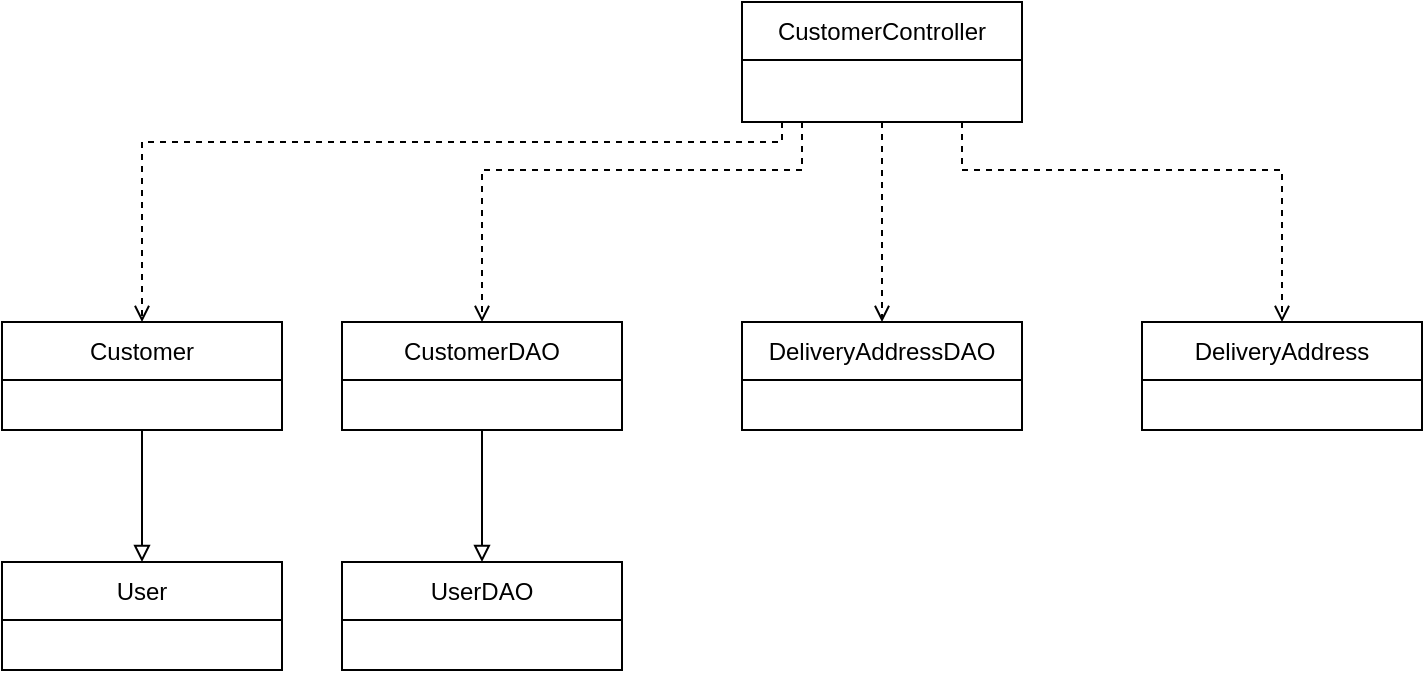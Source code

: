 <mxfile version="21.7.5" type="device">
  <diagram name="Page-1" id="SZJaXg89xZWWo9kZn6C0">
    <mxGraphModel dx="714" dy="418" grid="1" gridSize="10" guides="1" tooltips="1" connect="1" arrows="1" fold="1" page="1" pageScale="1" pageWidth="850" pageHeight="1100" math="0" shadow="0">
      <root>
        <mxCell id="0" />
        <mxCell id="1" parent="0" />
        <mxCell id="6wpSpjFva26ED7BOlQvb-4" style="edgeStyle=orthogonalEdgeStyle;rounded=0;orthogonalLoop=1;jettySize=auto;html=1;entryX=0.5;entryY=0;entryDx=0;entryDy=0;dashed=1;endArrow=open;endFill=0;" parent="1" target="6wpSpjFva26ED7BOlQvb-5" edge="1">
          <mxGeometry relative="1" as="geometry">
            <mxPoint x="550" y="480" as="targetPoint" />
            <Array as="points">
              <mxPoint x="640" y="380" />
              <mxPoint x="640" y="404" />
              <mxPoint x="480" y="404" />
            </Array>
            <mxPoint x="640" y="380" as="sourcePoint" />
          </mxGeometry>
        </mxCell>
        <mxCell id="6wpSpjFva26ED7BOlQvb-1" value="&lt;span style=&quot;font-weight: normal;&quot;&gt;CustomerController&lt;/span&gt;" style="swimlane;fontStyle=1;align=center;verticalAlign=middle;childLayout=stackLayout;horizontal=1;startSize=29;horizontalStack=0;resizeParent=1;resizeParentMax=0;resizeLast=0;collapsible=0;marginBottom=0;html=1;whiteSpace=wrap;" parent="1" vertex="1">
          <mxGeometry x="610" y="320" width="140" height="60" as="geometry" />
        </mxCell>
        <mxCell id="6wpSpjFva26ED7BOlQvb-5" value="&lt;span style=&quot;font-weight: normal;&quot;&gt;CustomerDAO&lt;/span&gt;" style="swimlane;fontStyle=1;align=center;verticalAlign=middle;childLayout=stackLayout;horizontal=1;startSize=29;horizontalStack=0;resizeParent=1;resizeParentMax=0;resizeLast=0;collapsible=0;marginBottom=0;html=1;whiteSpace=wrap;" parent="1" vertex="1">
          <mxGeometry x="410" y="480" width="140" height="54" as="geometry" />
        </mxCell>
        <mxCell id="bpLeUR2OloZFN9rNogPH-1" value="&lt;span style=&quot;font-weight: normal;&quot;&gt;DeliveryAddressDAO&lt;/span&gt;" style="swimlane;fontStyle=1;align=center;verticalAlign=middle;childLayout=stackLayout;horizontal=1;startSize=29;horizontalStack=0;resizeParent=1;resizeParentMax=0;resizeLast=0;collapsible=0;marginBottom=0;html=1;whiteSpace=wrap;" parent="1" vertex="1">
          <mxGeometry x="610" y="480" width="140" height="54" as="geometry" />
        </mxCell>
        <mxCell id="bpLeUR2OloZFN9rNogPH-5" value="" style="endArrow=block;html=1;rounded=0;endFill=0;entryX=0.5;entryY=0;entryDx=0;entryDy=0;exitX=0.5;exitY=1;exitDx=0;exitDy=0;" parent="1" source="6wpSpjFva26ED7BOlQvb-5" target="bpLeUR2OloZFN9rNogPH-6" edge="1">
          <mxGeometry width="50" height="50" relative="1" as="geometry">
            <mxPoint x="560" y="560" as="sourcePoint" />
            <mxPoint x="470" y="534" as="targetPoint" />
          </mxGeometry>
        </mxCell>
        <mxCell id="bpLeUR2OloZFN9rNogPH-6" value="&lt;span style=&quot;font-weight: normal;&quot;&gt;UserDAO&lt;/span&gt;" style="swimlane;fontStyle=1;align=center;verticalAlign=middle;childLayout=stackLayout;horizontal=1;startSize=29;horizontalStack=0;resizeParent=1;resizeParentMax=0;resizeLast=0;collapsible=0;marginBottom=0;html=1;whiteSpace=wrap;" parent="1" vertex="1">
          <mxGeometry x="410" y="600" width="140" height="54" as="geometry" />
        </mxCell>
        <mxCell id="bpLeUR2OloZFN9rNogPH-7" style="edgeStyle=orthogonalEdgeStyle;rounded=0;orthogonalLoop=1;jettySize=auto;html=1;entryX=0.5;entryY=0;entryDx=0;entryDy=0;dashed=1;endArrow=open;endFill=0;exitX=0.5;exitY=1;exitDx=0;exitDy=0;" parent="1" source="6wpSpjFva26ED7BOlQvb-1" edge="1">
          <mxGeometry relative="1" as="geometry">
            <mxPoint x="680" y="480" as="targetPoint" />
            <Array as="points" />
            <mxPoint x="600" y="380" as="sourcePoint" />
          </mxGeometry>
        </mxCell>
        <mxCell id="bpLeUR2OloZFN9rNogPH-8" value="&lt;span style=&quot;font-weight: normal;&quot;&gt;DeliveryAddress&lt;/span&gt;" style="swimlane;fontStyle=1;align=center;verticalAlign=middle;childLayout=stackLayout;horizontal=1;startSize=29;horizontalStack=0;resizeParent=1;resizeParentMax=0;resizeLast=0;collapsible=0;marginBottom=0;html=1;whiteSpace=wrap;" parent="1" vertex="1">
          <mxGeometry x="810" y="480" width="140" height="54" as="geometry" />
        </mxCell>
        <mxCell id="bpLeUR2OloZFN9rNogPH-9" style="edgeStyle=orthogonalEdgeStyle;rounded=0;orthogonalLoop=1;jettySize=auto;html=1;entryX=0.5;entryY=0;entryDx=0;entryDy=0;dashed=1;endArrow=open;endFill=0;" parent="1" edge="1">
          <mxGeometry relative="1" as="geometry">
            <mxPoint x="880" y="480" as="targetPoint" />
            <Array as="points">
              <mxPoint x="720" y="380" />
              <mxPoint x="720" y="404" />
              <mxPoint x="880" y="404" />
            </Array>
            <mxPoint x="720" y="380" as="sourcePoint" />
          </mxGeometry>
        </mxCell>
        <mxCell id="S9j32Z8MVg1KbiWReOh--1" value="&lt;span style=&quot;font-weight: normal;&quot;&gt;Customer&lt;/span&gt;" style="swimlane;fontStyle=1;align=center;verticalAlign=middle;childLayout=stackLayout;horizontal=1;startSize=29;horizontalStack=0;resizeParent=1;resizeParentMax=0;resizeLast=0;collapsible=0;marginBottom=0;html=1;whiteSpace=wrap;" vertex="1" parent="1">
          <mxGeometry x="240" y="480" width="140" height="54" as="geometry" />
        </mxCell>
        <mxCell id="S9j32Z8MVg1KbiWReOh--2" value="&lt;span style=&quot;font-weight: normal;&quot;&gt;User&lt;/span&gt;" style="swimlane;fontStyle=1;align=center;verticalAlign=middle;childLayout=stackLayout;horizontal=1;startSize=29;horizontalStack=0;resizeParent=1;resizeParentMax=0;resizeLast=0;collapsible=0;marginBottom=0;html=1;whiteSpace=wrap;" vertex="1" parent="1">
          <mxGeometry x="240" y="600" width="140" height="54" as="geometry" />
        </mxCell>
        <mxCell id="S9j32Z8MVg1KbiWReOh--3" value="" style="endArrow=block;html=1;rounded=0;endFill=0;entryX=0.5;entryY=0;entryDx=0;entryDy=0;exitX=0.5;exitY=1;exitDx=0;exitDy=0;" edge="1" parent="1" source="S9j32Z8MVg1KbiWReOh--1" target="S9j32Z8MVg1KbiWReOh--2">
          <mxGeometry width="50" height="50" relative="1" as="geometry">
            <mxPoint x="320" y="534" as="sourcePoint" />
            <mxPoint x="320" y="600" as="targetPoint" />
          </mxGeometry>
        </mxCell>
        <mxCell id="S9j32Z8MVg1KbiWReOh--5" value="" style="endArrow=open;html=1;rounded=0;entryX=0.5;entryY=0;entryDx=0;entryDy=0;dashed=1;endFill=0;" edge="1" parent="1" target="S9j32Z8MVg1KbiWReOh--1">
          <mxGeometry width="50" height="50" relative="1" as="geometry">
            <mxPoint x="630" y="380" as="sourcePoint" />
            <mxPoint x="540" y="430" as="targetPoint" />
            <Array as="points">
              <mxPoint x="630" y="390" />
              <mxPoint x="310" y="390" />
              <mxPoint x="310" y="430" />
            </Array>
          </mxGeometry>
        </mxCell>
      </root>
    </mxGraphModel>
  </diagram>
</mxfile>
